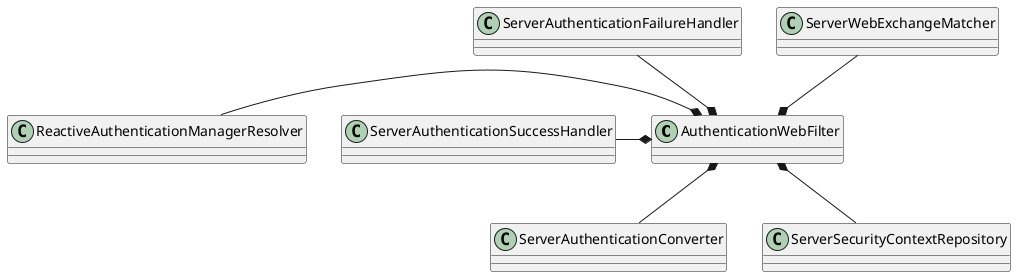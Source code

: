 @startuml
AuthenticationWebFilter *-left- ReactiveAuthenticationManagerResolver
ServerAuthenticationSuccessHandler -right-* AuthenticationWebFilter
AuthenticationWebFilter *-- ServerAuthenticationConverter
ServerAuthenticationFailureHandler --* AuthenticationWebFilter
AuthenticationWebFilter *-- ServerSecurityContextRepository
ServerWebExchangeMatcher --* AuthenticationWebFilter
@enduml